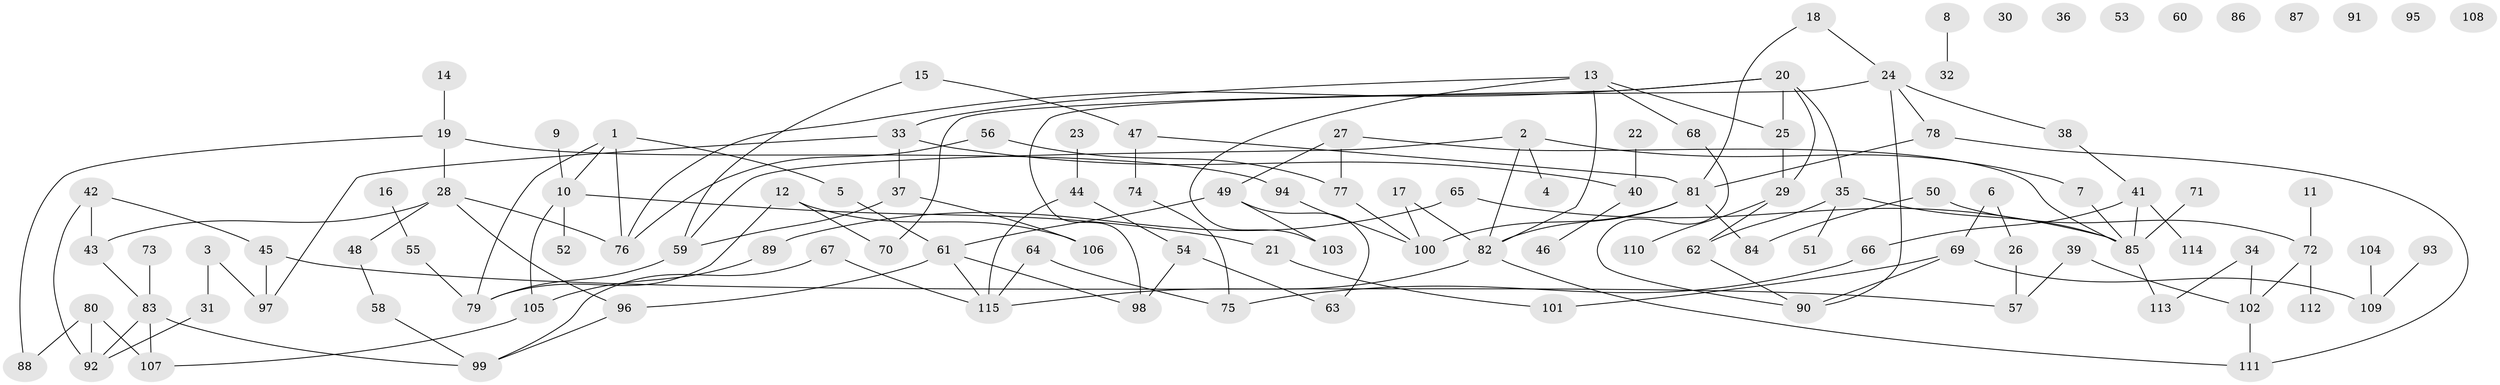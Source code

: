 // Generated by graph-tools (version 1.1) at 2025/49/03/09/25 03:49:14]
// undirected, 115 vertices, 145 edges
graph export_dot {
graph [start="1"]
  node [color=gray90,style=filled];
  1;
  2;
  3;
  4;
  5;
  6;
  7;
  8;
  9;
  10;
  11;
  12;
  13;
  14;
  15;
  16;
  17;
  18;
  19;
  20;
  21;
  22;
  23;
  24;
  25;
  26;
  27;
  28;
  29;
  30;
  31;
  32;
  33;
  34;
  35;
  36;
  37;
  38;
  39;
  40;
  41;
  42;
  43;
  44;
  45;
  46;
  47;
  48;
  49;
  50;
  51;
  52;
  53;
  54;
  55;
  56;
  57;
  58;
  59;
  60;
  61;
  62;
  63;
  64;
  65;
  66;
  67;
  68;
  69;
  70;
  71;
  72;
  73;
  74;
  75;
  76;
  77;
  78;
  79;
  80;
  81;
  82;
  83;
  84;
  85;
  86;
  87;
  88;
  89;
  90;
  91;
  92;
  93;
  94;
  95;
  96;
  97;
  98;
  99;
  100;
  101;
  102;
  103;
  104;
  105;
  106;
  107;
  108;
  109;
  110;
  111;
  112;
  113;
  114;
  115;
  1 -- 5;
  1 -- 10;
  1 -- 76;
  1 -- 79;
  2 -- 4;
  2 -- 7;
  2 -- 59;
  2 -- 82;
  3 -- 31;
  3 -- 97;
  5 -- 61;
  6 -- 26;
  6 -- 69;
  7 -- 85;
  8 -- 32;
  9 -- 10;
  10 -- 21;
  10 -- 52;
  10 -- 105;
  11 -- 72;
  12 -- 70;
  12 -- 79;
  12 -- 106;
  13 -- 25;
  13 -- 33;
  13 -- 68;
  13 -- 82;
  13 -- 103;
  14 -- 19;
  15 -- 47;
  15 -- 59;
  16 -- 55;
  17 -- 82;
  17 -- 100;
  18 -- 24;
  18 -- 81;
  19 -- 28;
  19 -- 88;
  19 -- 94;
  20 -- 25;
  20 -- 29;
  20 -- 35;
  20 -- 70;
  20 -- 76;
  21 -- 101;
  22 -- 40;
  23 -- 44;
  24 -- 38;
  24 -- 78;
  24 -- 90;
  24 -- 98;
  25 -- 29;
  26 -- 57;
  27 -- 49;
  27 -- 77;
  27 -- 85;
  28 -- 43;
  28 -- 48;
  28 -- 76;
  28 -- 96;
  29 -- 62;
  29 -- 110;
  31 -- 92;
  33 -- 37;
  33 -- 40;
  33 -- 97;
  34 -- 102;
  34 -- 113;
  35 -- 51;
  35 -- 62;
  35 -- 85;
  37 -- 59;
  37 -- 106;
  38 -- 41;
  39 -- 57;
  39 -- 102;
  40 -- 46;
  41 -- 66;
  41 -- 85;
  41 -- 114;
  42 -- 43;
  42 -- 45;
  42 -- 92;
  43 -- 83;
  44 -- 54;
  44 -- 115;
  45 -- 57;
  45 -- 97;
  47 -- 74;
  47 -- 81;
  48 -- 58;
  49 -- 61;
  49 -- 63;
  49 -- 103;
  50 -- 72;
  50 -- 84;
  54 -- 63;
  54 -- 98;
  55 -- 79;
  56 -- 76;
  56 -- 77;
  58 -- 99;
  59 -- 79;
  61 -- 96;
  61 -- 98;
  61 -- 115;
  62 -- 90;
  64 -- 75;
  64 -- 115;
  65 -- 85;
  65 -- 89;
  66 -- 75;
  67 -- 99;
  67 -- 115;
  68 -- 90;
  69 -- 90;
  69 -- 101;
  69 -- 109;
  71 -- 85;
  72 -- 102;
  72 -- 112;
  73 -- 83;
  74 -- 75;
  77 -- 100;
  78 -- 81;
  78 -- 111;
  80 -- 88;
  80 -- 92;
  80 -- 107;
  81 -- 82;
  81 -- 84;
  81 -- 100;
  82 -- 111;
  82 -- 115;
  83 -- 92;
  83 -- 99;
  83 -- 107;
  85 -- 113;
  89 -- 105;
  93 -- 109;
  94 -- 100;
  96 -- 99;
  102 -- 111;
  104 -- 109;
  105 -- 107;
}
